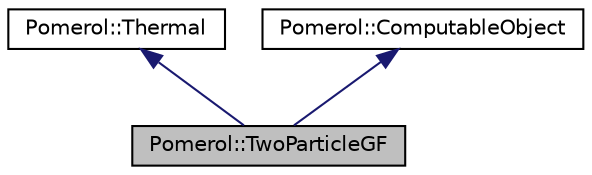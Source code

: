 digraph "Pomerol::TwoParticleGF"
{
  edge [fontname="Helvetica",fontsize="10",labelfontname="Helvetica",labelfontsize="10"];
  node [fontname="Helvetica",fontsize="10",shape=record];
  Node3 [label="Pomerol::TwoParticleGF",height=0.2,width=0.4,color="black", fillcolor="grey75", style="filled", fontcolor="black"];
  Node4 -> Node3 [dir="back",color="midnightblue",fontsize="10",style="solid",fontname="Helvetica"];
  Node4 [label="Pomerol::Thermal",height=0.2,width=0.4,color="black", fillcolor="white", style="filled",URL="$struct_pomerol_1_1_thermal.html",tooltip="Base class for objects whose definition depends on the temperature. "];
  Node5 -> Node3 [dir="back",color="midnightblue",fontsize="10",style="solid",fontname="Helvetica"];
  Node5 [label="Pomerol::ComputableObject",height=0.2,width=0.4,color="black", fillcolor="white", style="filled",URL="$struct_pomerol_1_1_computable_object.html",tooltip="A base class for computable objects. "];
}

